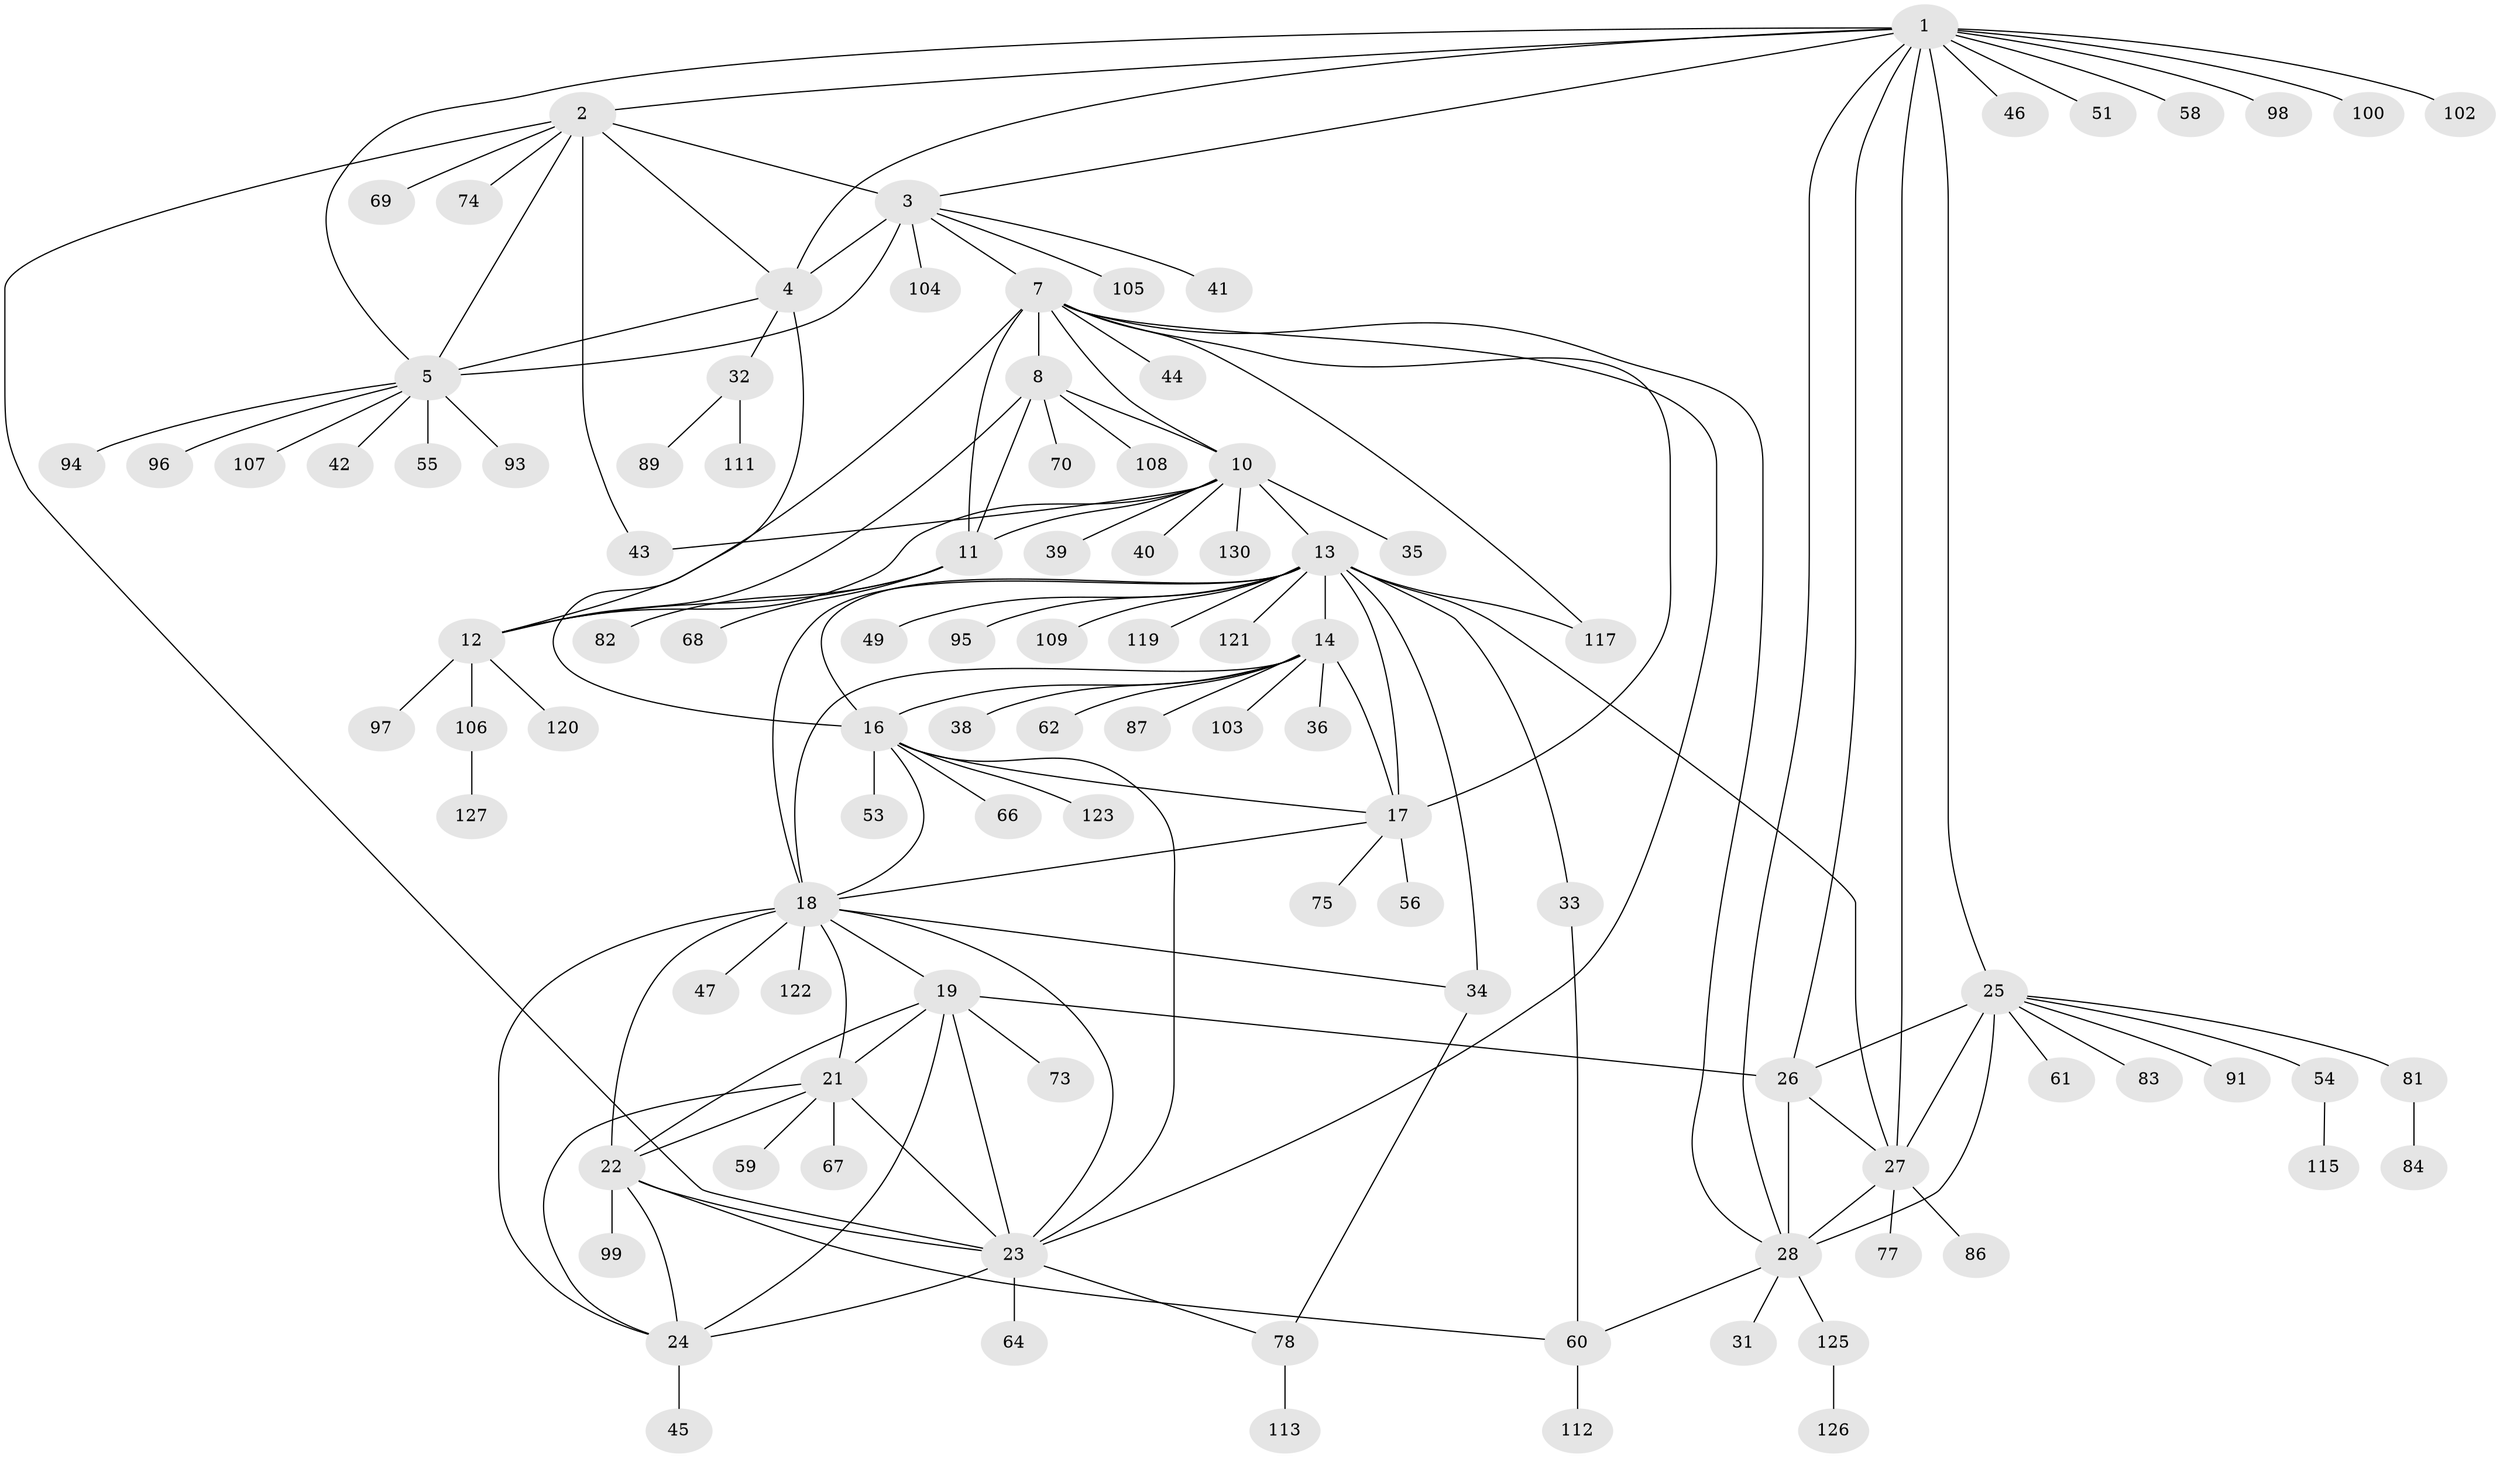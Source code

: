 // Generated by graph-tools (version 1.1) at 2025/24/03/03/25 07:24:12]
// undirected, 100 vertices, 147 edges
graph export_dot {
graph [start="1"]
  node [color=gray90,style=filled];
  1 [super="+30"];
  2 [super="+65"];
  3 [super="+6"];
  4 [super="+48"];
  5 [super="+128"];
  7 [super="+9"];
  8;
  10 [super="+50"];
  11 [super="+85"];
  12 [super="+92"];
  13 [super="+15"];
  14 [super="+80"];
  16 [super="+90"];
  17 [super="+76"];
  18 [super="+20"];
  19 [super="+79"];
  21 [super="+52"];
  22 [super="+37"];
  23;
  24 [super="+63"];
  25 [super="+29"];
  26;
  27 [super="+71"];
  28 [super="+129"];
  31;
  32 [super="+110"];
  33;
  34;
  35;
  36;
  38;
  39;
  40;
  41;
  42;
  43;
  44;
  45;
  46;
  47;
  49 [super="+57"];
  51;
  53;
  54;
  55;
  56;
  58;
  59;
  60 [super="+72"];
  61 [super="+116"];
  62;
  64;
  66;
  67;
  68;
  69;
  70;
  73;
  74;
  75;
  77 [super="+124"];
  78 [super="+88"];
  81 [super="+114"];
  82;
  83;
  84;
  86;
  87;
  89;
  91;
  93 [super="+101"];
  94;
  95;
  96;
  97;
  98;
  99;
  100 [super="+118"];
  102;
  103;
  104;
  105;
  106;
  107;
  108;
  109;
  111;
  112;
  113;
  115;
  117;
  119;
  120;
  121;
  122;
  123;
  125;
  126;
  127;
  130;
  1 -- 2;
  1 -- 3 [weight=2];
  1 -- 4;
  1 -- 5;
  1 -- 51;
  1 -- 100;
  1 -- 102;
  1 -- 98;
  1 -- 58;
  1 -- 46;
  1 -- 25 [weight=2];
  1 -- 26;
  1 -- 27;
  1 -- 28;
  2 -- 3 [weight=2];
  2 -- 4;
  2 -- 5;
  2 -- 23;
  2 -- 43;
  2 -- 69;
  2 -- 74;
  3 -- 4 [weight=2];
  3 -- 5 [weight=2];
  3 -- 41;
  3 -- 104;
  3 -- 7;
  3 -- 105;
  4 -- 5;
  4 -- 16;
  4 -- 32;
  5 -- 42;
  5 -- 55;
  5 -- 93;
  5 -- 94;
  5 -- 96;
  5 -- 107;
  7 -- 8 [weight=2];
  7 -- 10 [weight=2];
  7 -- 11 [weight=2];
  7 -- 12 [weight=2];
  7 -- 44;
  7 -- 117;
  7 -- 23;
  7 -- 28;
  7 -- 17;
  8 -- 10;
  8 -- 11;
  8 -- 12;
  8 -- 70;
  8 -- 108;
  10 -- 11;
  10 -- 12;
  10 -- 35;
  10 -- 39;
  10 -- 40;
  10 -- 43;
  10 -- 130;
  10 -- 13;
  11 -- 12;
  11 -- 68;
  11 -- 82;
  12 -- 97;
  12 -- 106;
  12 -- 120;
  13 -- 14 [weight=2];
  13 -- 16 [weight=2];
  13 -- 17 [weight=2];
  13 -- 18 [weight=2];
  13 -- 49;
  13 -- 109;
  13 -- 119;
  13 -- 121;
  13 -- 33;
  13 -- 34;
  13 -- 117;
  13 -- 27;
  13 -- 95;
  14 -- 16;
  14 -- 17;
  14 -- 18;
  14 -- 36;
  14 -- 38;
  14 -- 62;
  14 -- 87;
  14 -- 103;
  16 -- 17;
  16 -- 18;
  16 -- 53;
  16 -- 66;
  16 -- 123;
  16 -- 23;
  17 -- 18;
  17 -- 56;
  17 -- 75;
  18 -- 34;
  18 -- 47;
  18 -- 19;
  18 -- 21;
  18 -- 22;
  18 -- 23;
  18 -- 24;
  18 -- 122;
  19 -- 21;
  19 -- 22;
  19 -- 23;
  19 -- 24;
  19 -- 26;
  19 -- 73;
  21 -- 22;
  21 -- 23;
  21 -- 24;
  21 -- 67;
  21 -- 59;
  22 -- 23;
  22 -- 24;
  22 -- 60;
  22 -- 99;
  23 -- 24;
  23 -- 64;
  23 -- 78;
  24 -- 45;
  25 -- 26 [weight=2];
  25 -- 27 [weight=2];
  25 -- 28 [weight=2];
  25 -- 61;
  25 -- 91;
  25 -- 81;
  25 -- 83;
  25 -- 54;
  26 -- 27;
  26 -- 28;
  27 -- 28;
  27 -- 86;
  27 -- 77;
  28 -- 31;
  28 -- 60;
  28 -- 125;
  32 -- 89;
  32 -- 111;
  33 -- 60;
  34 -- 78;
  54 -- 115;
  60 -- 112;
  78 -- 113;
  81 -- 84;
  106 -- 127;
  125 -- 126;
}
